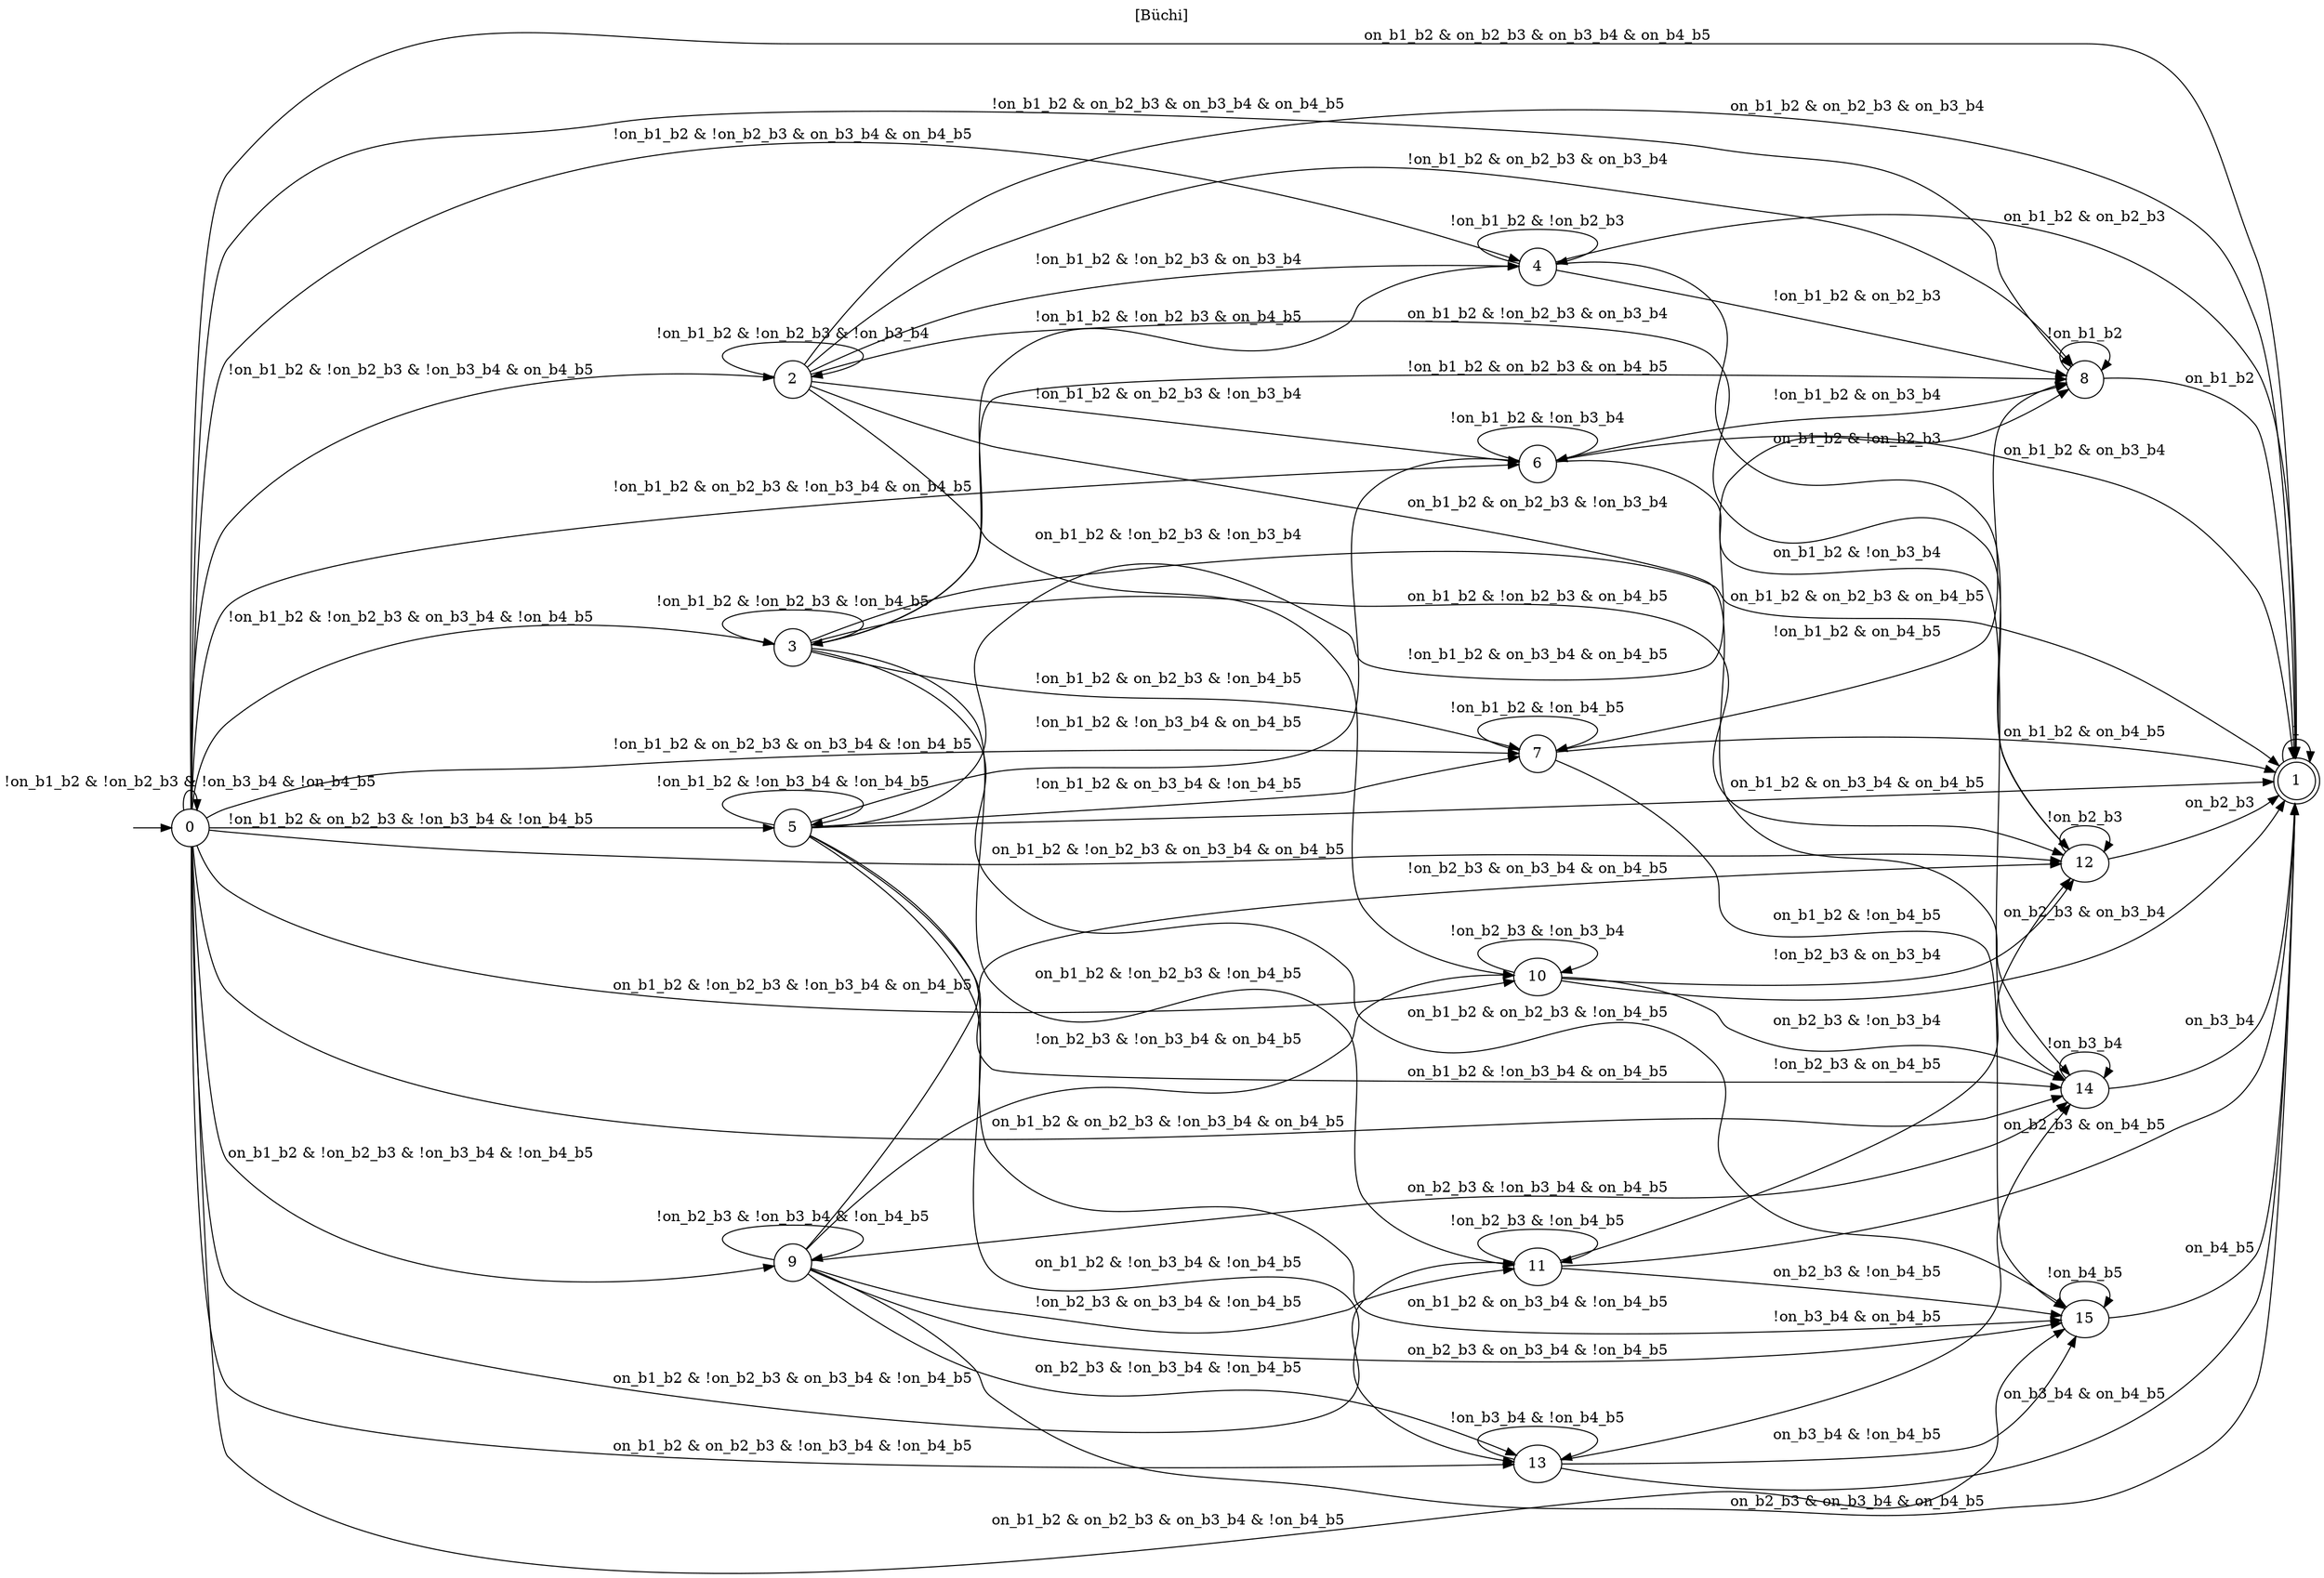 digraph "" {
  rankdir=LR
  label="[Büchi]"
  labelloc="t"
  node [shape="ellipse",width="0.5",height="0.5"]
  I [label="", style=invis, width=0]
  I -> 0
  0 [label="0"]
  0 -> 0 [label="!on_b1_b2 & !on_b2_b3 & !on_b3_b4 & !on_b4_b5"]
  0 -> 1 [label="on_b1_b2 & on_b2_b3 & on_b3_b4 & on_b4_b5"]
  0 -> 2 [label="!on_b1_b2 & !on_b2_b3 & !on_b3_b4 & on_b4_b5"]
  0 -> 3 [label="!on_b1_b2 & !on_b2_b3 & on_b3_b4 & !on_b4_b5"]
  0 -> 4 [label="!on_b1_b2 & !on_b2_b3 & on_b3_b4 & on_b4_b5"]
  0 -> 5 [label="!on_b1_b2 & on_b2_b3 & !on_b3_b4 & !on_b4_b5"]
  0 -> 6 [label="!on_b1_b2 & on_b2_b3 & !on_b3_b4 & on_b4_b5"]
  0 -> 7 [label="!on_b1_b2 & on_b2_b3 & on_b3_b4 & !on_b4_b5"]
  0 -> 8 [label="!on_b1_b2 & on_b2_b3 & on_b3_b4 & on_b4_b5"]
  0 -> 9 [label="on_b1_b2 & !on_b2_b3 & !on_b3_b4 & !on_b4_b5"]
  0 -> 10 [label="on_b1_b2 & !on_b2_b3 & !on_b3_b4 & on_b4_b5"]
  0 -> 11 [label="on_b1_b2 & !on_b2_b3 & on_b3_b4 & !on_b4_b5"]
  0 -> 12 [label="on_b1_b2 & !on_b2_b3 & on_b3_b4 & on_b4_b5"]
  0 -> 13 [label="on_b1_b2 & on_b2_b3 & !on_b3_b4 & !on_b4_b5"]
  0 -> 14 [label="on_b1_b2 & on_b2_b3 & !on_b3_b4 & on_b4_b5"]
  0 -> 15 [label="on_b1_b2 & on_b2_b3 & on_b3_b4 & !on_b4_b5"]
  1 [label="1", peripheries=2]
  1 -> 1 [label="1"]
  2 [label="2"]
  2 -> 1 [label="on_b1_b2 & on_b2_b3 & on_b3_b4"]
  2 -> 2 [label="!on_b1_b2 & !on_b2_b3 & !on_b3_b4"]
  2 -> 4 [label="!on_b1_b2 & !on_b2_b3 & on_b3_b4"]
  2 -> 6 [label="!on_b1_b2 & on_b2_b3 & !on_b3_b4"]
  2 -> 8 [label="!on_b1_b2 & on_b2_b3 & on_b3_b4"]
  2 -> 10 [label="on_b1_b2 & !on_b2_b3 & !on_b3_b4"]
  2 -> 12 [label="on_b1_b2 & !on_b2_b3 & on_b3_b4"]
  2 -> 14 [label="on_b1_b2 & on_b2_b3 & !on_b3_b4"]
  3 [label="3"]
  3 -> 1 [label="on_b1_b2 & on_b2_b3 & on_b4_b5"]
  3 -> 3 [label="!on_b1_b2 & !on_b2_b3 & !on_b4_b5"]
  3 -> 4 [label="!on_b1_b2 & !on_b2_b3 & on_b4_b5"]
  3 -> 7 [label="!on_b1_b2 & on_b2_b3 & !on_b4_b5"]
  3 -> 8 [label="!on_b1_b2 & on_b2_b3 & on_b4_b5"]
  3 -> 11 [label="on_b1_b2 & !on_b2_b3 & !on_b4_b5"]
  3 -> 12 [label="on_b1_b2 & !on_b2_b3 & on_b4_b5"]
  3 -> 15 [label="on_b1_b2 & on_b2_b3 & !on_b4_b5"]
  4 [label="4"]
  4 -> 1 [label="on_b1_b2 & on_b2_b3"]
  4 -> 4 [label="!on_b1_b2 & !on_b2_b3"]
  4 -> 8 [label="!on_b1_b2 & on_b2_b3"]
  4 -> 12 [label="on_b1_b2 & !on_b2_b3"]
  5 [label="5"]
  5 -> 1 [label="on_b1_b2 & on_b3_b4 & on_b4_b5"]
  5 -> 5 [label="!on_b1_b2 & !on_b3_b4 & !on_b4_b5"]
  5 -> 6 [label="!on_b1_b2 & !on_b3_b4 & on_b4_b5"]
  5 -> 7 [label="!on_b1_b2 & on_b3_b4 & !on_b4_b5"]
  5 -> 8 [label="!on_b1_b2 & on_b3_b4 & on_b4_b5"]
  5 -> 13 [label="on_b1_b2 & !on_b3_b4 & !on_b4_b5"]
  5 -> 14 [label="on_b1_b2 & !on_b3_b4 & on_b4_b5"]
  5 -> 15 [label="on_b1_b2 & on_b3_b4 & !on_b4_b5"]
  6 [label="6"]
  6 -> 1 [label="on_b1_b2 & on_b3_b4"]
  6 -> 6 [label="!on_b1_b2 & !on_b3_b4"]
  6 -> 8 [label="!on_b1_b2 & on_b3_b4"]
  6 -> 14 [label="on_b1_b2 & !on_b3_b4"]
  7 [label="7"]
  7 -> 1 [label="on_b1_b2 & on_b4_b5"]
  7 -> 7 [label="!on_b1_b2 & !on_b4_b5"]
  7 -> 8 [label="!on_b1_b2 & on_b4_b5"]
  7 -> 15 [label="on_b1_b2 & !on_b4_b5"]
  8 [label="8"]
  8 -> 1 [label="on_b1_b2"]
  8 -> 8 [label="!on_b1_b2"]
  9 [label="9"]
  9 -> 1 [label="on_b2_b3 & on_b3_b4 & on_b4_b5"]
  9 -> 9 [label="!on_b2_b3 & !on_b3_b4 & !on_b4_b5"]
  9 -> 10 [label="!on_b2_b3 & !on_b3_b4 & on_b4_b5"]
  9 -> 11 [label="!on_b2_b3 & on_b3_b4 & !on_b4_b5"]
  9 -> 12 [label="!on_b2_b3 & on_b3_b4 & on_b4_b5"]
  9 -> 13 [label="on_b2_b3 & !on_b3_b4 & !on_b4_b5"]
  9 -> 14 [label="on_b2_b3 & !on_b3_b4 & on_b4_b5"]
  9 -> 15 [label="on_b2_b3 & on_b3_b4 & !on_b4_b5"]
  10 [label="10"]
  10 -> 1 [label="on_b2_b3 & on_b3_b4"]
  10 -> 10 [label="!on_b2_b3 & !on_b3_b4"]
  10 -> 12 [label="!on_b2_b3 & on_b3_b4"]
  10 -> 14 [label="on_b2_b3 & !on_b3_b4"]
  11 [label="11"]
  11 -> 1 [label="on_b2_b3 & on_b4_b5"]
  11 -> 11 [label="!on_b2_b3 & !on_b4_b5"]
  11 -> 12 [label="!on_b2_b3 & on_b4_b5"]
  11 -> 15 [label="on_b2_b3 & !on_b4_b5"]
  12 [label="12"]
  12 -> 1 [label="on_b2_b3"]
  12 -> 12 [label="!on_b2_b3"]
  13 [label="13"]
  13 -> 1 [label="on_b3_b4 & on_b4_b5"]
  13 -> 13 [label="!on_b3_b4 & !on_b4_b5"]
  13 -> 14 [label="!on_b3_b4 & on_b4_b5"]
  13 -> 15 [label="on_b3_b4 & !on_b4_b5"]
  14 [label="14"]
  14 -> 1 [label="on_b3_b4"]
  14 -> 14 [label="!on_b3_b4"]
  15 [label="15"]
  15 -> 1 [label="on_b4_b5"]
  15 -> 15 [label="!on_b4_b5"]
}
